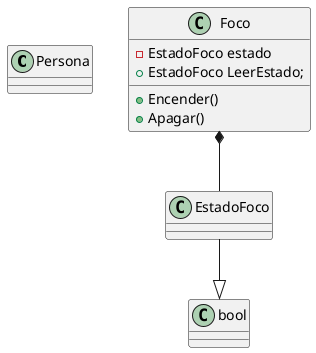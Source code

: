 @startuml iluminacion

class Persona
class Foco{
    - EstadoFoco estado
    + Encender()
    + Apagar()
    + EstadoFoco LeerEstado;
}
class EstadoFoco
Foco *-- EstadoFoco
EstadoFoco --|> bool

@enduml
